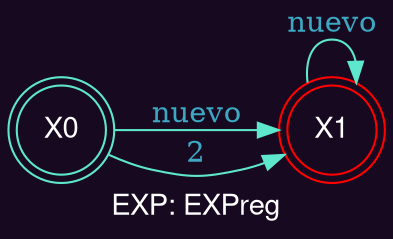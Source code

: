 digraph finite_state_machine {
    fontcolor="White"
    bgcolor="#170920"
	fontname="Helvetica,Arial,sans-serif"
	label="EXP: EXPreg"
	node [fontname="Helvetica,Arial,sans-serif" fontcolor="white"  color="#5ee7cd"]
	rankdir=LR;
	node [shape = doublecircle]; X0 X1[color="red"] [color="red"];
    node [shape = circle];
	X0 -> X1 [label = "nuevo" color="#5ee7cd" fontcolor="#3ca8c2"];
	X0 -> X1 [label = "2" color="#5ee7cd" fontcolor="#3ca8c2"];
	X1 -> X1 [label = "nuevo" color="#5ee7cd" fontcolor="#3ca8c2"];
}
